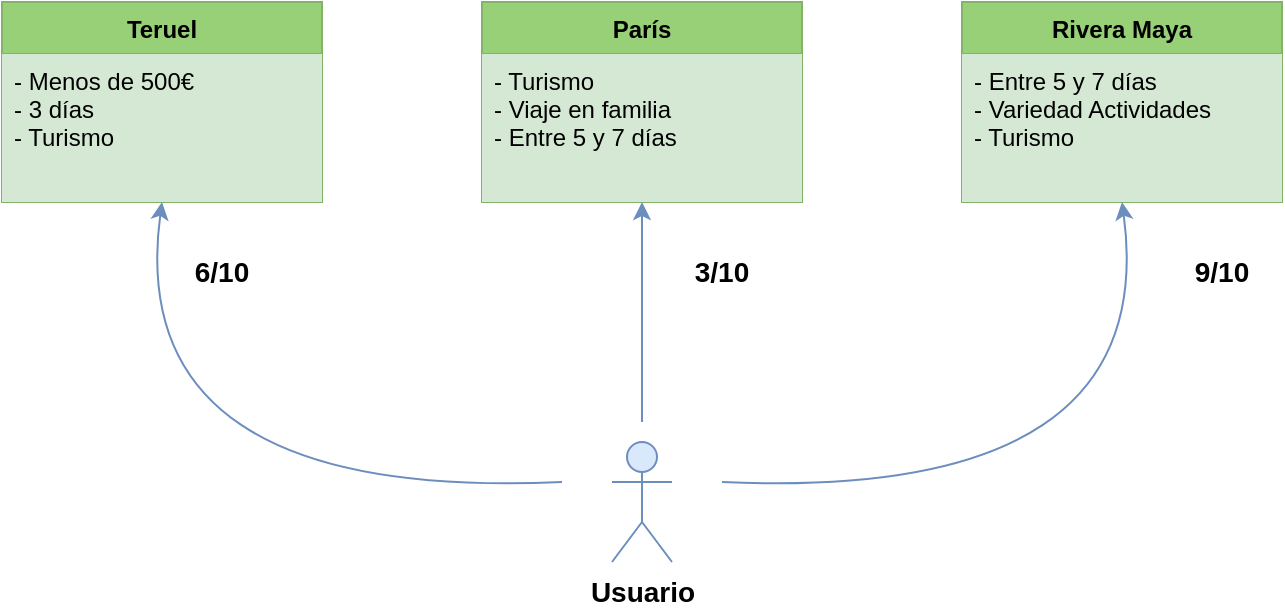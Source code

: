 <mxfile version="20.8.5" type="device"><diagram id="HQGg8a8qCCcHovCSQs90" name="Página-1"><mxGraphModel dx="1362" dy="795" grid="1" gridSize="10" guides="1" tooltips="1" connect="1" arrows="1" fold="1" page="1" pageScale="1" pageWidth="827" pageHeight="1169" math="0" shadow="0"><root><mxCell id="0"/><mxCell id="1" parent="0"/><mxCell id="LXpd0LC2Ag_6GalK5muP-1" value="Teruel" style="swimlane;fontStyle=1;childLayout=stackLayout;horizontal=1;startSize=26;fillColor=#97D077;horizontalStack=0;resizeParent=1;resizeParentMax=0;resizeLast=0;collapsible=1;marginBottom=0;strokeColor=#82b366;" vertex="1" parent="1"><mxGeometry x="80" y="120" width="160" height="100" as="geometry"/></mxCell><mxCell id="LXpd0LC2Ag_6GalK5muP-2" value="- Menos de 500€&#xA;- 3 días&#xA;- Turismo&#xA;" style="text;strokeColor=none;fillColor=#D5E8D4;align=left;verticalAlign=top;spacingLeft=4;spacingRight=4;overflow=hidden;rotatable=0;points=[[0,0.5],[1,0.5]];portConstraint=eastwest;" vertex="1" parent="LXpd0LC2Ag_6GalK5muP-1"><mxGeometry y="26" width="160" height="74" as="geometry"/></mxCell><mxCell id="LXpd0LC2Ag_6GalK5muP-13" value="París" style="swimlane;fontStyle=1;childLayout=stackLayout;horizontal=1;startSize=26;fillColor=#97D077;horizontalStack=0;resizeParent=1;resizeParentMax=0;resizeLast=0;collapsible=1;marginBottom=0;strokeColor=#82b366;" vertex="1" parent="1"><mxGeometry x="320" y="120" width="160" height="100" as="geometry"/></mxCell><mxCell id="LXpd0LC2Ag_6GalK5muP-14" value="- Turismo&#xA;- Viaje en familia&#xA;- Entre 5 y 7 días&#xA;" style="text;strokeColor=none;fillColor=#D5E8D4;align=left;verticalAlign=top;spacingLeft=4;spacingRight=4;overflow=hidden;rotatable=0;points=[[0,0.5],[1,0.5]];portConstraint=eastwest;" vertex="1" parent="LXpd0LC2Ag_6GalK5muP-13"><mxGeometry y="26" width="160" height="74" as="geometry"/></mxCell><mxCell id="LXpd0LC2Ag_6GalK5muP-15" value="Rivera Maya" style="swimlane;fontStyle=1;childLayout=stackLayout;horizontal=1;startSize=26;fillColor=#97D077;horizontalStack=0;resizeParent=1;resizeParentMax=0;resizeLast=0;collapsible=1;marginBottom=0;strokeColor=#82b366;" vertex="1" parent="1"><mxGeometry x="560" y="120" width="160" height="100" as="geometry"/></mxCell><mxCell id="LXpd0LC2Ag_6GalK5muP-16" value="- Entre 5 y 7 días&#xA;- Variedad Actividades&#xA;- Turismo&#xA;" style="text;strokeColor=none;fillColor=#D5E8D4;align=left;verticalAlign=top;spacingLeft=4;spacingRight=4;overflow=hidden;rotatable=0;points=[[0,0.5],[1,0.5]];portConstraint=eastwest;" vertex="1" parent="LXpd0LC2Ag_6GalK5muP-15"><mxGeometry y="26" width="160" height="74" as="geometry"/></mxCell><mxCell id="LXpd0LC2Ag_6GalK5muP-17" value="&lt;font style=&quot;font-size: 14px;&quot;&gt;&lt;b&gt;Usuario&lt;/b&gt;&lt;/font&gt;" style="shape=umlActor;verticalLabelPosition=bottom;verticalAlign=top;html=1;fillColor=#dae8fc;strokeColor=#6c8ebf;" vertex="1" parent="1"><mxGeometry x="385" y="340" width="30" height="60" as="geometry"/></mxCell><mxCell id="LXpd0LC2Ag_6GalK5muP-26" value="" style="endArrow=classic;html=1;rounded=0;fontSize=14;entryX=0.5;entryY=1;entryDx=0;entryDy=0;fillColor=#dae8fc;strokeColor=#6c8ebf;" edge="1" parent="1" target="LXpd0LC2Ag_6GalK5muP-13"><mxGeometry width="50" height="50" relative="1" as="geometry"><mxPoint x="400" y="330" as="sourcePoint"/><mxPoint x="440" y="360" as="targetPoint"/></mxGeometry></mxCell><mxCell id="LXpd0LC2Ag_6GalK5muP-32" value="" style="curved=1;endArrow=classic;html=1;rounded=0;fontSize=14;fillColor=#dae8fc;strokeColor=#6c8ebf;" edge="1" parent="1"><mxGeometry width="50" height="50" relative="1" as="geometry"><mxPoint x="360" y="360" as="sourcePoint"/><mxPoint x="160" y="220" as="targetPoint"/><Array as="points"><mxPoint x="140" y="370"/></Array></mxGeometry></mxCell><mxCell id="LXpd0LC2Ag_6GalK5muP-35" value="" style="curved=1;endArrow=classic;html=1;rounded=0;fontSize=14;fillColor=#dae8fc;strokeColor=#6c8ebf;" edge="1" parent="1"><mxGeometry width="50" height="50" relative="1" as="geometry"><mxPoint x="440" y="360" as="sourcePoint"/><mxPoint x="640" y="220" as="targetPoint"/><Array as="points"><mxPoint x="660" y="370"/></Array></mxGeometry></mxCell><mxCell id="LXpd0LC2Ag_6GalK5muP-36" value="6/10" style="text;html=1;strokeColor=none;fillColor=none;align=center;verticalAlign=middle;whiteSpace=wrap;rounded=0;fontSize=14;fontStyle=1" vertex="1" parent="1"><mxGeometry x="160" y="240" width="60" height="30" as="geometry"/></mxCell><mxCell id="LXpd0LC2Ag_6GalK5muP-37" value="3/10" style="text;html=1;strokeColor=none;fillColor=none;align=center;verticalAlign=middle;whiteSpace=wrap;rounded=0;fontSize=14;fontStyle=1" vertex="1" parent="1"><mxGeometry x="410" y="240" width="60" height="30" as="geometry"/></mxCell><mxCell id="LXpd0LC2Ag_6GalK5muP-38" value="9/10" style="text;html=1;strokeColor=none;fillColor=none;align=center;verticalAlign=middle;whiteSpace=wrap;rounded=0;fontSize=14;fontStyle=1" vertex="1" parent="1"><mxGeometry x="660" y="240" width="60" height="30" as="geometry"/></mxCell></root></mxGraphModel></diagram></mxfile>